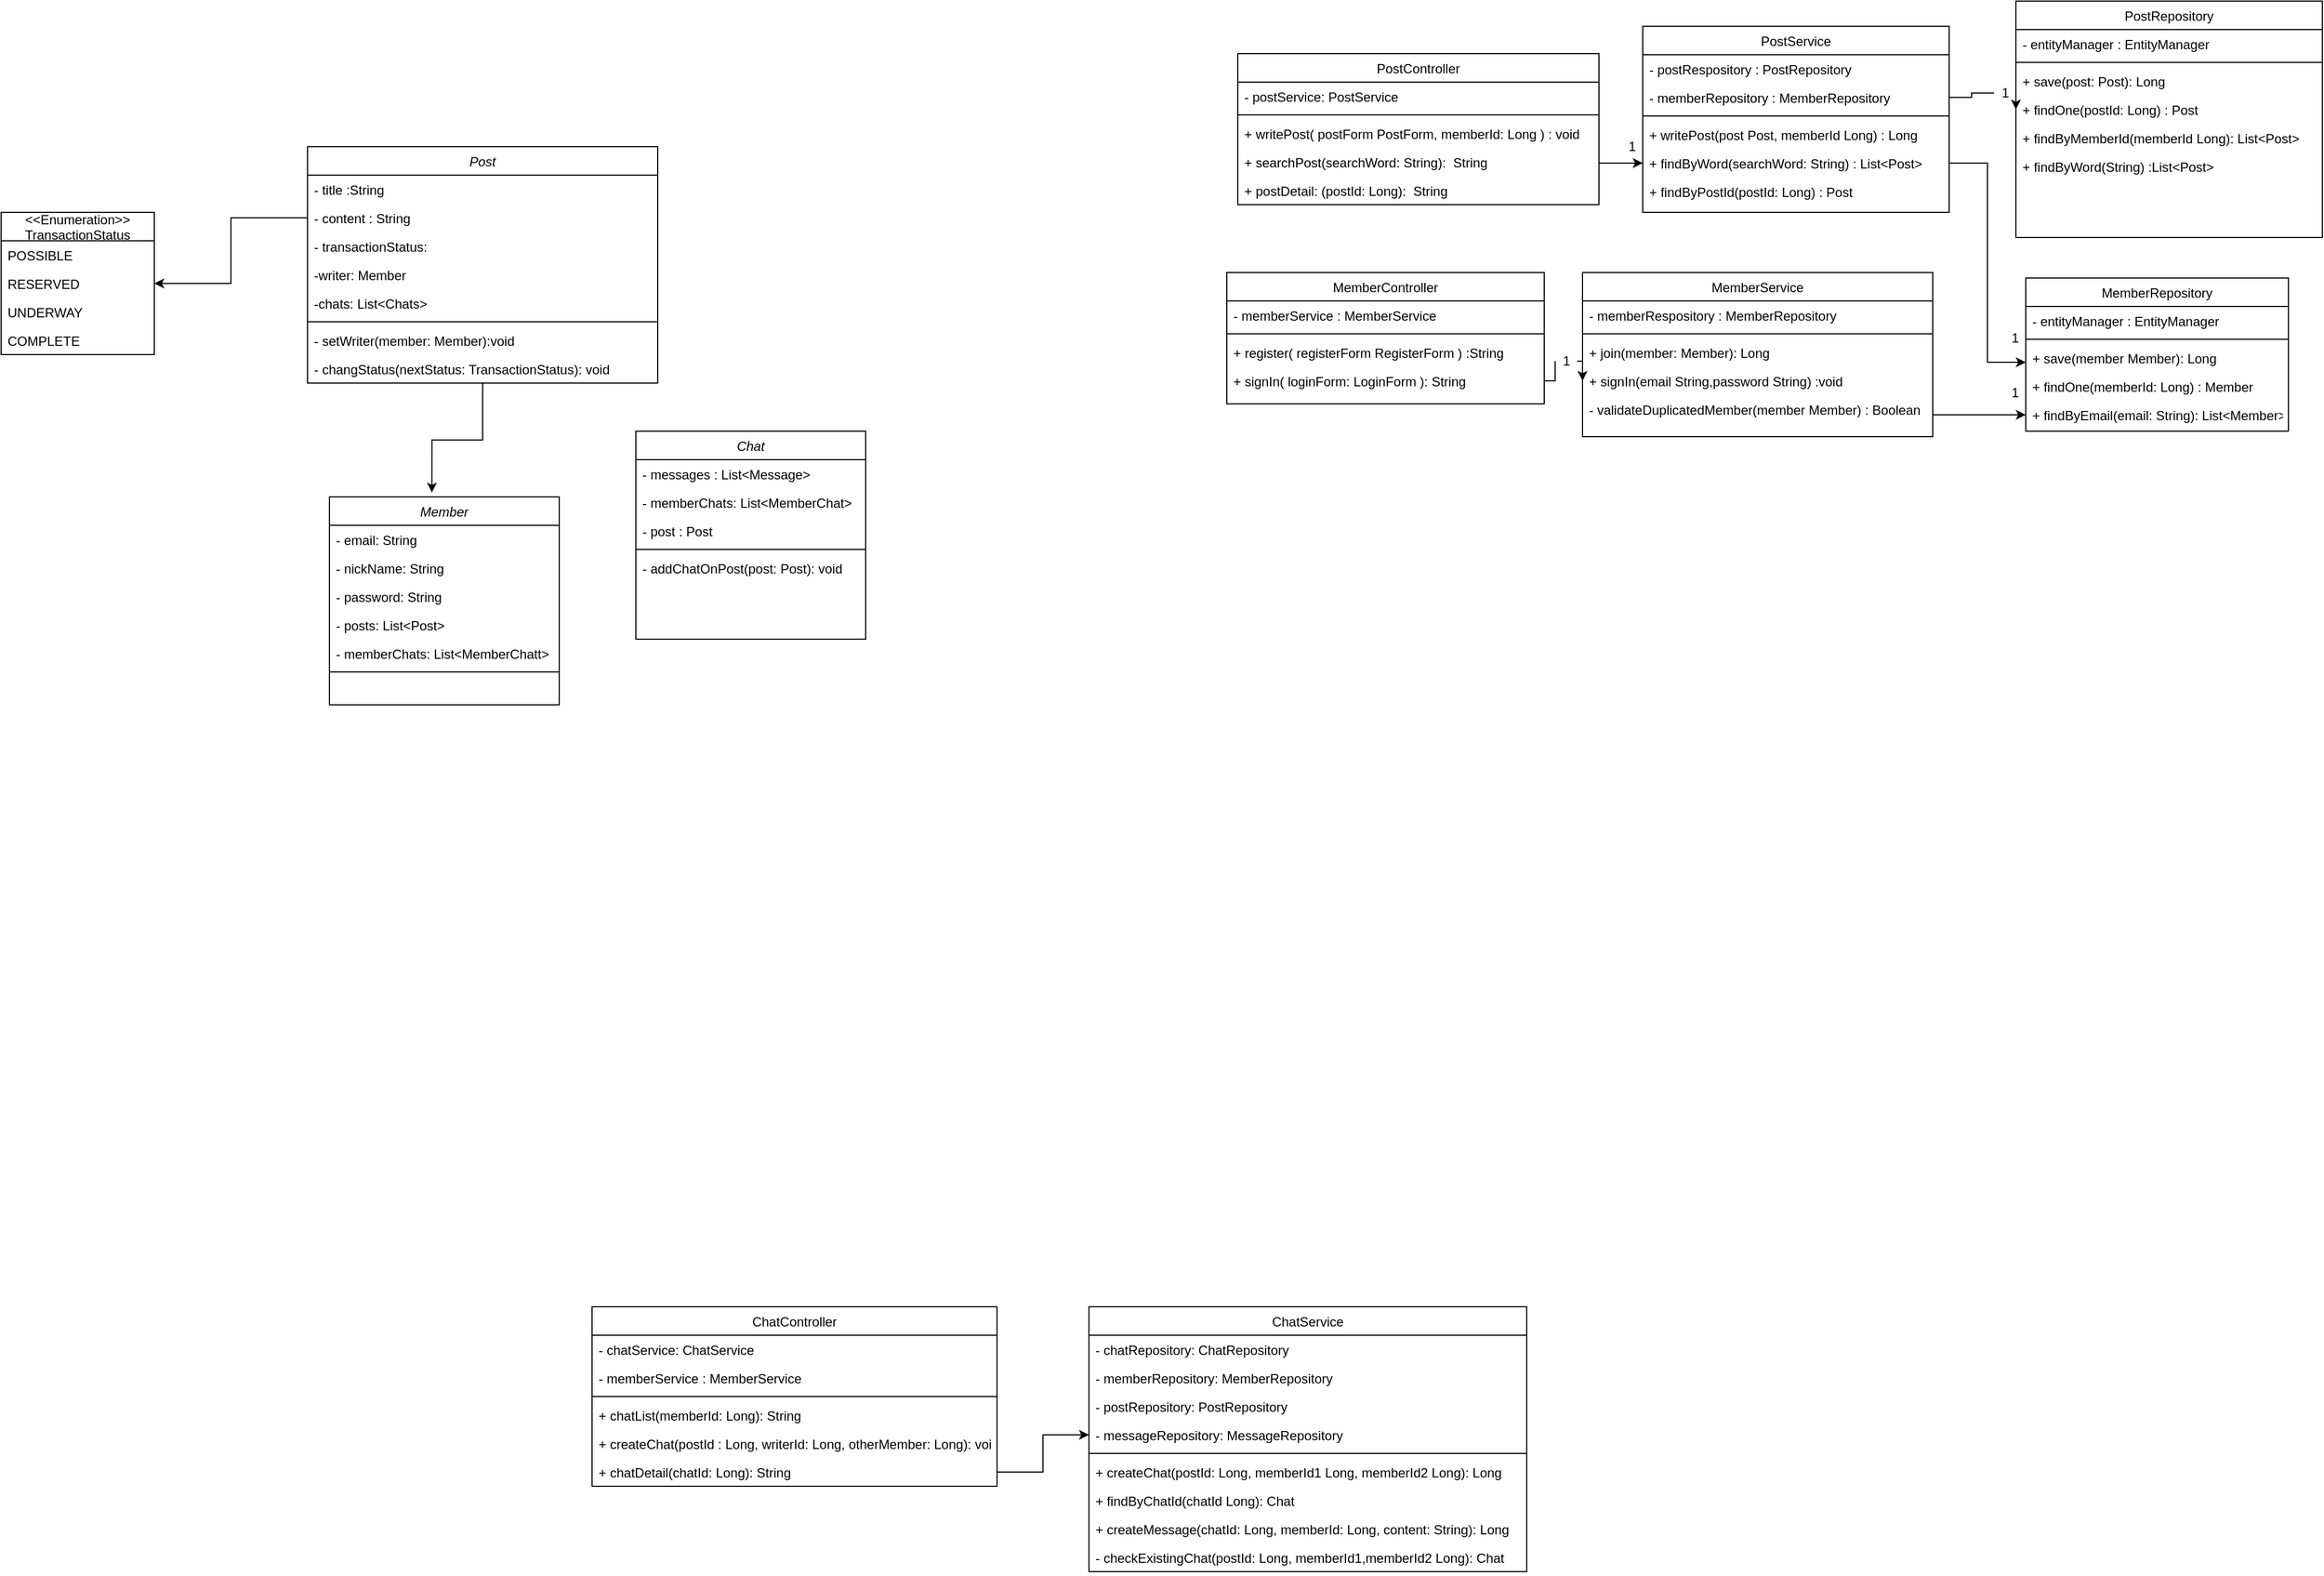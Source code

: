 <mxfile version="17.4.0" type="github">
  <diagram id="C5RBs43oDa-KdzZeNtuy" name="Page-1">
    <mxGraphModel dx="3056" dy="2258" grid="1" gridSize="10" guides="1" tooltips="1" connect="1" arrows="1" fold="1" page="1" pageScale="1" pageWidth="827" pageHeight="1169" math="0" shadow="0">
      <root>
        <mxCell id="WIyWlLk6GJQsqaUBKTNV-0" />
        <mxCell id="WIyWlLk6GJQsqaUBKTNV-1" parent="WIyWlLk6GJQsqaUBKTNV-0" />
        <mxCell id="zkfFHV4jXpPFQw0GAbJ--17" value="MemberRepository" style="swimlane;fontStyle=0;align=center;verticalAlign=top;childLayout=stackLayout;horizontal=1;startSize=26;horizontalStack=0;resizeParent=1;resizeLast=0;collapsible=1;marginBottom=0;rounded=0;shadow=0;strokeWidth=1;" parent="WIyWlLk6GJQsqaUBKTNV-1" vertex="1">
          <mxGeometry x="1110" y="-720" width="240" height="140" as="geometry">
            <mxRectangle x="550" y="140" width="160" height="26" as="alternateBounds" />
          </mxGeometry>
        </mxCell>
        <mxCell id="zkfFHV4jXpPFQw0GAbJ--19" value="- entityManager : EntityManager" style="text;align=left;verticalAlign=top;spacingLeft=4;spacingRight=4;overflow=hidden;rotatable=0;points=[[0,0.5],[1,0.5]];portConstraint=eastwest;rounded=0;shadow=0;html=0;" parent="zkfFHV4jXpPFQw0GAbJ--17" vertex="1">
          <mxGeometry y="26" width="240" height="26" as="geometry" />
        </mxCell>
        <mxCell id="zkfFHV4jXpPFQw0GAbJ--23" value="" style="line;html=1;strokeWidth=1;align=left;verticalAlign=middle;spacingTop=-1;spacingLeft=3;spacingRight=3;rotatable=0;labelPosition=right;points=[];portConstraint=eastwest;" parent="zkfFHV4jXpPFQw0GAbJ--17" vertex="1">
          <mxGeometry y="52" width="240" height="8" as="geometry" />
        </mxCell>
        <mxCell id="zkfFHV4jXpPFQw0GAbJ--24" value="+ save(member Member): Long" style="text;align=left;verticalAlign=top;spacingLeft=4;spacingRight=4;overflow=hidden;rotatable=0;points=[[0,0.5],[1,0.5]];portConstraint=eastwest;" parent="zkfFHV4jXpPFQw0GAbJ--17" vertex="1">
          <mxGeometry y="60" width="240" height="26" as="geometry" />
        </mxCell>
        <mxCell id="zkfFHV4jXpPFQw0GAbJ--25" value="+ findOne(memberId: Long) : Member" style="text;align=left;verticalAlign=top;spacingLeft=4;spacingRight=4;overflow=hidden;rotatable=0;points=[[0,0.5],[1,0.5]];portConstraint=eastwest;" parent="zkfFHV4jXpPFQw0GAbJ--17" vertex="1">
          <mxGeometry y="86" width="240" height="26" as="geometry" />
        </mxCell>
        <mxCell id="crYCE6TG-FLy9huzWlAI-34" value="+ findByEmail(email: String): List&lt;Member&gt;" style="text;align=left;verticalAlign=top;spacingLeft=4;spacingRight=4;overflow=hidden;rotatable=0;points=[[0,0.5],[1,0.5]];portConstraint=eastwest;" parent="zkfFHV4jXpPFQw0GAbJ--17" vertex="1">
          <mxGeometry y="112" width="240" height="26" as="geometry" />
        </mxCell>
        <mxCell id="8lAbWv1-3k92OL_LQkel-2" style="edgeStyle=orthogonalEdgeStyle;rounded=0;orthogonalLoop=1;jettySize=auto;html=1;exitX=1;exitY=0.5;exitDx=0;exitDy=0;entryX=0;entryY=0.5;entryDx=0;entryDy=0;startArrow=none;startFill=0;endArrow=classic;endFill=1;" edge="1" parent="WIyWlLk6GJQsqaUBKTNV-1" source="crYCE6TG-FLy9huzWlAI-0" target="crYCE6TG-FLy9huzWlAI-34">
          <mxGeometry relative="1" as="geometry">
            <Array as="points">
              <mxPoint x="1025" y="-595" />
            </Array>
          </mxGeometry>
        </mxCell>
        <mxCell id="crYCE6TG-FLy9huzWlAI-0" value="MemberService" style="swimlane;fontStyle=0;align=center;verticalAlign=top;childLayout=stackLayout;horizontal=1;startSize=26;horizontalStack=0;resizeParent=1;resizeLast=0;collapsible=1;marginBottom=0;rounded=0;shadow=0;strokeWidth=1;" parent="WIyWlLk6GJQsqaUBKTNV-1" vertex="1">
          <mxGeometry x="705" y="-725" width="320" height="150" as="geometry">
            <mxRectangle x="550" y="140" width="160" height="26" as="alternateBounds" />
          </mxGeometry>
        </mxCell>
        <mxCell id="crYCE6TG-FLy9huzWlAI-5" value="- memberRespository : MemberRepository" style="text;align=left;verticalAlign=top;spacingLeft=4;spacingRight=4;overflow=hidden;rotatable=0;points=[[0,0.5],[1,0.5]];portConstraint=eastwest;rounded=0;shadow=0;html=0;" parent="crYCE6TG-FLy9huzWlAI-0" vertex="1">
          <mxGeometry y="26" width="320" height="26" as="geometry" />
        </mxCell>
        <mxCell id="crYCE6TG-FLy9huzWlAI-6" value="" style="line;html=1;strokeWidth=1;align=left;verticalAlign=middle;spacingTop=-1;spacingLeft=3;spacingRight=3;rotatable=0;labelPosition=right;points=[];portConstraint=eastwest;" parent="crYCE6TG-FLy9huzWlAI-0" vertex="1">
          <mxGeometry y="52" width="320" height="8" as="geometry" />
        </mxCell>
        <mxCell id="crYCE6TG-FLy9huzWlAI-7" value="+ join(member: Member): Long" style="text;align=left;verticalAlign=top;spacingLeft=4;spacingRight=4;overflow=hidden;rotatable=0;points=[[0,0.5],[1,0.5]];portConstraint=eastwest;" parent="crYCE6TG-FLy9huzWlAI-0" vertex="1">
          <mxGeometry y="60" width="320" height="26" as="geometry" />
        </mxCell>
        <mxCell id="crYCE6TG-FLy9huzWlAI-8" value="+ signIn(email String,password String) :void " style="text;align=left;verticalAlign=top;spacingLeft=4;spacingRight=4;overflow=hidden;rotatable=0;points=[[0,0.5],[1,0.5]];portConstraint=eastwest;" parent="crYCE6TG-FLy9huzWlAI-0" vertex="1">
          <mxGeometry y="86" width="320" height="26" as="geometry" />
        </mxCell>
        <mxCell id="crYCE6TG-FLy9huzWlAI-40" value="- validateDuplicatedMember(member Member) : Boolean" style="text;align=left;verticalAlign=top;spacingLeft=4;spacingRight=4;overflow=hidden;rotatable=0;points=[[0,0.5],[1,0.5]];portConstraint=eastwest;" parent="crYCE6TG-FLy9huzWlAI-0" vertex="1">
          <mxGeometry y="112" width="320" height="26" as="geometry" />
        </mxCell>
        <mxCell id="crYCE6TG-FLy9huzWlAI-9" value="MemberController" style="swimlane;fontStyle=0;align=center;verticalAlign=top;childLayout=stackLayout;horizontal=1;startSize=26;horizontalStack=0;resizeParent=1;resizeLast=0;collapsible=1;marginBottom=0;rounded=0;shadow=0;strokeWidth=1;" parent="WIyWlLk6GJQsqaUBKTNV-1" vertex="1">
          <mxGeometry x="380" y="-725" width="290" height="120" as="geometry">
            <mxRectangle x="550" y="140" width="160" height="26" as="alternateBounds" />
          </mxGeometry>
        </mxCell>
        <mxCell id="crYCE6TG-FLy9huzWlAI-10" value="- memberService : MemberService " style="text;align=left;verticalAlign=top;spacingLeft=4;spacingRight=4;overflow=hidden;rotatable=0;points=[[0,0.5],[1,0.5]];portConstraint=eastwest;" parent="crYCE6TG-FLy9huzWlAI-9" vertex="1">
          <mxGeometry y="26" width="290" height="26" as="geometry" />
        </mxCell>
        <mxCell id="crYCE6TG-FLy9huzWlAI-15" value="" style="line;html=1;strokeWidth=1;align=left;verticalAlign=middle;spacingTop=-1;spacingLeft=3;spacingRight=3;rotatable=0;labelPosition=right;points=[];portConstraint=eastwest;" parent="crYCE6TG-FLy9huzWlAI-9" vertex="1">
          <mxGeometry y="52" width="290" height="8" as="geometry" />
        </mxCell>
        <mxCell id="crYCE6TG-FLy9huzWlAI-16" value="+ register( registerForm RegisterForm ) :String" style="text;align=left;verticalAlign=top;spacingLeft=4;spacingRight=4;overflow=hidden;rotatable=0;points=[[0,0.5],[1,0.5]];portConstraint=eastwest;" parent="crYCE6TG-FLy9huzWlAI-9" vertex="1">
          <mxGeometry y="60" width="290" height="26" as="geometry" />
        </mxCell>
        <mxCell id="crYCE6TG-FLy9huzWlAI-17" value="+ signIn( loginForm: LoginForm ): String" style="text;align=left;verticalAlign=top;spacingLeft=4;spacingRight=4;overflow=hidden;rotatable=0;points=[[0,0.5],[1,0.5]];portConstraint=eastwest;" parent="crYCE6TG-FLy9huzWlAI-9" vertex="1">
          <mxGeometry y="86" width="290" height="26" as="geometry" />
        </mxCell>
        <mxCell id="crYCE6TG-FLy9huzWlAI-18" value="Member" style="swimlane;fontStyle=2;align=center;verticalAlign=top;childLayout=stackLayout;horizontal=1;startSize=26;horizontalStack=0;resizeParent=1;resizeLast=0;collapsible=1;marginBottom=0;rounded=0;shadow=0;strokeWidth=1;" parent="WIyWlLk6GJQsqaUBKTNV-1" vertex="1">
          <mxGeometry x="-440" y="-520" width="210" height="190" as="geometry">
            <mxRectangle x="230" y="140" width="160" height="26" as="alternateBounds" />
          </mxGeometry>
        </mxCell>
        <mxCell id="crYCE6TG-FLy9huzWlAI-19" value="- email: String" style="text;align=left;verticalAlign=top;spacingLeft=4;spacingRight=4;overflow=hidden;rotatable=0;points=[[0,0.5],[1,0.5]];portConstraint=eastwest;" parent="crYCE6TG-FLy9huzWlAI-18" vertex="1">
          <mxGeometry y="26" width="210" height="26" as="geometry" />
        </mxCell>
        <mxCell id="crYCE6TG-FLy9huzWlAI-20" value="- nickName: String" style="text;align=left;verticalAlign=top;spacingLeft=4;spacingRight=4;overflow=hidden;rotatable=0;points=[[0,0.5],[1,0.5]];portConstraint=eastwest;rounded=0;shadow=0;html=0;" parent="crYCE6TG-FLy9huzWlAI-18" vertex="1">
          <mxGeometry y="52" width="210" height="26" as="geometry" />
        </mxCell>
        <mxCell id="crYCE6TG-FLy9huzWlAI-21" value="- password: String" style="text;align=left;verticalAlign=top;spacingLeft=4;spacingRight=4;overflow=hidden;rotatable=0;points=[[0,0.5],[1,0.5]];portConstraint=eastwest;rounded=0;shadow=0;html=0;" parent="crYCE6TG-FLy9huzWlAI-18" vertex="1">
          <mxGeometry y="78" width="210" height="26" as="geometry" />
        </mxCell>
        <mxCell id="crYCE6TG-FLy9huzWlAI-79" value="- posts: List&lt;Post&gt;" style="text;align=left;verticalAlign=top;spacingLeft=4;spacingRight=4;overflow=hidden;rotatable=0;points=[[0,0.5],[1,0.5]];portConstraint=eastwest;rounded=0;shadow=0;html=0;" parent="crYCE6TG-FLy9huzWlAI-18" vertex="1">
          <mxGeometry y="104" width="210" height="26" as="geometry" />
        </mxCell>
        <mxCell id="crYCE6TG-FLy9huzWlAI-81" value="- memberChats: List&lt;MemberChatt&gt;" style="text;align=left;verticalAlign=top;spacingLeft=4;spacingRight=4;overflow=hidden;rotatable=0;points=[[0,0.5],[1,0.5]];portConstraint=eastwest;rounded=0;shadow=0;html=0;" parent="crYCE6TG-FLy9huzWlAI-18" vertex="1">
          <mxGeometry y="130" width="210" height="26" as="geometry" />
        </mxCell>
        <mxCell id="crYCE6TG-FLy9huzWlAI-22" value="" style="line;html=1;strokeWidth=1;align=left;verticalAlign=middle;spacingTop=-1;spacingLeft=3;spacingRight=3;rotatable=0;labelPosition=right;points=[];portConstraint=eastwest;" parent="crYCE6TG-FLy9huzWlAI-18" vertex="1">
          <mxGeometry y="156" width="210" height="8" as="geometry" />
        </mxCell>
        <mxCell id="crYCE6TG-FLy9huzWlAI-28" style="edgeStyle=orthogonalEdgeStyle;rounded=0;orthogonalLoop=1;jettySize=auto;html=1;exitX=1;exitY=0.5;exitDx=0;exitDy=0;entryX=0;entryY=0.5;entryDx=0;entryDy=0;startArrow=none;" parent="WIyWlLk6GJQsqaUBKTNV-1" source="8lAbWv1-3k92OL_LQkel-5" target="crYCE6TG-FLy9huzWlAI-8" edge="1">
          <mxGeometry relative="1" as="geometry" />
        </mxCell>
        <mxCell id="crYCE6TG-FLy9huzWlAI-44" value="PostRepository" style="swimlane;fontStyle=0;align=center;verticalAlign=top;childLayout=stackLayout;horizontal=1;startSize=26;horizontalStack=0;resizeParent=1;resizeLast=0;collapsible=1;marginBottom=0;rounded=0;shadow=0;strokeWidth=1;" parent="WIyWlLk6GJQsqaUBKTNV-1" vertex="1">
          <mxGeometry x="1101" y="-973" width="280" height="216" as="geometry">
            <mxRectangle x="550" y="140" width="160" height="26" as="alternateBounds" />
          </mxGeometry>
        </mxCell>
        <mxCell id="crYCE6TG-FLy9huzWlAI-45" value="- entityManager : EntityManager" style="text;align=left;verticalAlign=top;spacingLeft=4;spacingRight=4;overflow=hidden;rotatable=0;points=[[0,0.5],[1,0.5]];portConstraint=eastwest;rounded=0;shadow=0;html=0;" parent="crYCE6TG-FLy9huzWlAI-44" vertex="1">
          <mxGeometry y="26" width="280" height="26" as="geometry" />
        </mxCell>
        <mxCell id="crYCE6TG-FLy9huzWlAI-46" value="" style="line;html=1;strokeWidth=1;align=left;verticalAlign=middle;spacingTop=-1;spacingLeft=3;spacingRight=3;rotatable=0;labelPosition=right;points=[];portConstraint=eastwest;" parent="crYCE6TG-FLy9huzWlAI-44" vertex="1">
          <mxGeometry y="52" width="280" height="8" as="geometry" />
        </mxCell>
        <mxCell id="crYCE6TG-FLy9huzWlAI-47" value="+ save(post: Post): Long" style="text;align=left;verticalAlign=top;spacingLeft=4;spacingRight=4;overflow=hidden;rotatable=0;points=[[0,0.5],[1,0.5]];portConstraint=eastwest;" parent="crYCE6TG-FLy9huzWlAI-44" vertex="1">
          <mxGeometry y="60" width="280" height="26" as="geometry" />
        </mxCell>
        <mxCell id="crYCE6TG-FLy9huzWlAI-48" value="+ findOne(postId: Long) : Post" style="text;align=left;verticalAlign=top;spacingLeft=4;spacingRight=4;overflow=hidden;rotatable=0;points=[[0,0.5],[1,0.5]];portConstraint=eastwest;" parent="crYCE6TG-FLy9huzWlAI-44" vertex="1">
          <mxGeometry y="86" width="280" height="26" as="geometry" />
        </mxCell>
        <mxCell id="crYCE6TG-FLy9huzWlAI-50" value="+ findByMemberId(memberId Long): List&lt;Post&gt;" style="text;align=left;verticalAlign=top;spacingLeft=4;spacingRight=4;overflow=hidden;rotatable=0;points=[[0,0.5],[1,0.5]];portConstraint=eastwest;" parent="crYCE6TG-FLy9huzWlAI-44" vertex="1">
          <mxGeometry y="112" width="280" height="26" as="geometry" />
        </mxCell>
        <mxCell id="crYCE6TG-FLy9huzWlAI-99" value="+ findByWord(String) :List&lt;Post&gt;" style="text;align=left;verticalAlign=top;spacingLeft=4;spacingRight=4;overflow=hidden;rotatable=0;points=[[0,0.5],[1,0.5]];portConstraint=eastwest;" parent="crYCE6TG-FLy9huzWlAI-44" vertex="1">
          <mxGeometry y="138" width="280" height="26" as="geometry" />
        </mxCell>
        <mxCell id="crYCE6TG-FLy9huzWlAI-78" style="edgeStyle=orthogonalEdgeStyle;rounded=0;orthogonalLoop=1;jettySize=auto;html=1;exitX=1;exitY=0.5;exitDx=0;exitDy=0;entryX=0;entryY=-0.346;entryDx=0;entryDy=0;entryPerimeter=0;" parent="WIyWlLk6GJQsqaUBKTNV-1" source="crYCE6TG-FLy9huzWlAI-56" target="zkfFHV4jXpPFQw0GAbJ--25" edge="1">
          <mxGeometry relative="1" as="geometry" />
        </mxCell>
        <mxCell id="crYCE6TG-FLy9huzWlAI-52" value="PostService" style="swimlane;fontStyle=0;align=center;verticalAlign=top;childLayout=stackLayout;horizontal=1;startSize=26;horizontalStack=0;resizeParent=1;resizeLast=0;collapsible=1;marginBottom=0;rounded=0;shadow=0;strokeWidth=1;" parent="WIyWlLk6GJQsqaUBKTNV-1" vertex="1">
          <mxGeometry x="760" y="-950" width="280" height="170" as="geometry">
            <mxRectangle x="550" y="140" width="160" height="26" as="alternateBounds" />
          </mxGeometry>
        </mxCell>
        <mxCell id="crYCE6TG-FLy9huzWlAI-53" value="- postRespository : PostRepository" style="text;align=left;verticalAlign=top;spacingLeft=4;spacingRight=4;overflow=hidden;rotatable=0;points=[[0,0.5],[1,0.5]];portConstraint=eastwest;rounded=0;shadow=0;html=0;" parent="crYCE6TG-FLy9huzWlAI-52" vertex="1">
          <mxGeometry y="26" width="280" height="26" as="geometry" />
        </mxCell>
        <mxCell id="crYCE6TG-FLy9huzWlAI-76" value="- memberRepository : MemberRepository" style="text;align=left;verticalAlign=top;spacingLeft=4;spacingRight=4;overflow=hidden;rotatable=0;points=[[0,0.5],[1,0.5]];portConstraint=eastwest;rounded=0;shadow=0;html=0;" parent="crYCE6TG-FLy9huzWlAI-52" vertex="1">
          <mxGeometry y="52" width="280" height="26" as="geometry" />
        </mxCell>
        <mxCell id="crYCE6TG-FLy9huzWlAI-54" value="" style="line;html=1;strokeWidth=1;align=left;verticalAlign=middle;spacingTop=-1;spacingLeft=3;spacingRight=3;rotatable=0;labelPosition=right;points=[];portConstraint=eastwest;" parent="crYCE6TG-FLy9huzWlAI-52" vertex="1">
          <mxGeometry y="78" width="280" height="8" as="geometry" />
        </mxCell>
        <mxCell id="crYCE6TG-FLy9huzWlAI-55" value="+ writePost(post Post, memberId Long) : Long" style="text;align=left;verticalAlign=top;spacingLeft=4;spacingRight=4;overflow=hidden;rotatable=0;points=[[0,0.5],[1,0.5]];portConstraint=eastwest;" parent="crYCE6TG-FLy9huzWlAI-52" vertex="1">
          <mxGeometry y="86" width="280" height="26" as="geometry" />
        </mxCell>
        <mxCell id="crYCE6TG-FLy9huzWlAI-56" value="+ findByWord(searchWord: String) : List&lt;Post&gt;" style="text;align=left;verticalAlign=top;spacingLeft=4;spacingRight=4;overflow=hidden;rotatable=0;points=[[0,0.5],[1,0.5]];portConstraint=eastwest;" parent="crYCE6TG-FLy9huzWlAI-52" vertex="1">
          <mxGeometry y="112" width="280" height="26" as="geometry" />
        </mxCell>
        <mxCell id="crYCE6TG-FLy9huzWlAI-57" value="+ findByPostId(postId: Long) : Post" style="text;align=left;verticalAlign=top;spacingLeft=4;spacingRight=4;overflow=hidden;rotatable=0;points=[[0,0.5],[1,0.5]];portConstraint=eastwest;" parent="crYCE6TG-FLy9huzWlAI-52" vertex="1">
          <mxGeometry y="138" width="280" height="26" as="geometry" />
        </mxCell>
        <mxCell id="crYCE6TG-FLy9huzWlAI-59" value="PostController" style="swimlane;fontStyle=0;align=center;verticalAlign=top;childLayout=stackLayout;horizontal=1;startSize=26;horizontalStack=0;resizeParent=1;resizeLast=0;collapsible=1;marginBottom=0;rounded=0;shadow=0;strokeWidth=1;" parent="WIyWlLk6GJQsqaUBKTNV-1" vertex="1">
          <mxGeometry x="390" y="-925" width="330" height="138" as="geometry">
            <mxRectangle x="550" y="140" width="160" height="26" as="alternateBounds" />
          </mxGeometry>
        </mxCell>
        <mxCell id="crYCE6TG-FLy9huzWlAI-60" value="- postService: PostService" style="text;align=left;verticalAlign=top;spacingLeft=4;spacingRight=4;overflow=hidden;rotatable=0;points=[[0,0.5],[1,0.5]];portConstraint=eastwest;" parent="crYCE6TG-FLy9huzWlAI-59" vertex="1">
          <mxGeometry y="26" width="330" height="26" as="geometry" />
        </mxCell>
        <mxCell id="crYCE6TG-FLy9huzWlAI-61" value="" style="line;html=1;strokeWidth=1;align=left;verticalAlign=middle;spacingTop=-1;spacingLeft=3;spacingRight=3;rotatable=0;labelPosition=right;points=[];portConstraint=eastwest;" parent="crYCE6TG-FLy9huzWlAI-59" vertex="1">
          <mxGeometry y="52" width="330" height="8" as="geometry" />
        </mxCell>
        <mxCell id="crYCE6TG-FLy9huzWlAI-62" value="+ writePost( postForm PostForm, memberId: Long ) : void" style="text;align=left;verticalAlign=top;spacingLeft=4;spacingRight=4;overflow=hidden;rotatable=0;points=[[0,0.5],[1,0.5]];portConstraint=eastwest;" parent="crYCE6TG-FLy9huzWlAI-59" vertex="1">
          <mxGeometry y="60" width="330" height="26" as="geometry" />
        </mxCell>
        <mxCell id="8lAbWv1-3k92OL_LQkel-3" value="+ searchPost(searchWord: String):  String" style="text;align=left;verticalAlign=top;spacingLeft=4;spacingRight=4;overflow=hidden;rotatable=0;points=[[0,0.5],[1,0.5]];portConstraint=eastwest;" vertex="1" parent="crYCE6TG-FLy9huzWlAI-59">
          <mxGeometry y="86" width="330" height="26" as="geometry" />
        </mxCell>
        <mxCell id="crYCE6TG-FLy9huzWlAI-63" value="+ postDetail: (postId: Long):  String" style="text;align=left;verticalAlign=top;spacingLeft=4;spacingRight=4;overflow=hidden;rotatable=0;points=[[0,0.5],[1,0.5]];portConstraint=eastwest;" parent="crYCE6TG-FLy9huzWlAI-59" vertex="1">
          <mxGeometry y="112" width="330" height="26" as="geometry" />
        </mxCell>
        <mxCell id="crYCE6TG-FLy9huzWlAI-94" style="edgeStyle=orthogonalEdgeStyle;rounded=0;orthogonalLoop=1;jettySize=auto;html=1;exitX=0.5;exitY=1;exitDx=0;exitDy=0;entryX=0.446;entryY=-0.021;entryDx=0;entryDy=0;entryPerimeter=0;" parent="WIyWlLk6GJQsqaUBKTNV-1" source="crYCE6TG-FLy9huzWlAI-64" target="crYCE6TG-FLy9huzWlAI-18" edge="1">
          <mxGeometry relative="1" as="geometry" />
        </mxCell>
        <mxCell id="crYCE6TG-FLy9huzWlAI-64" value="Post" style="swimlane;fontStyle=2;align=center;verticalAlign=top;childLayout=stackLayout;horizontal=1;startSize=26;horizontalStack=0;resizeParent=1;resizeLast=0;collapsible=1;marginBottom=0;rounded=0;shadow=0;strokeWidth=1;" parent="WIyWlLk6GJQsqaUBKTNV-1" vertex="1">
          <mxGeometry x="-460" y="-840" width="320" height="216" as="geometry">
            <mxRectangle x="230" y="140" width="160" height="26" as="alternateBounds" />
          </mxGeometry>
        </mxCell>
        <mxCell id="crYCE6TG-FLy9huzWlAI-65" value="- title :String" style="text;align=left;verticalAlign=top;spacingLeft=4;spacingRight=4;overflow=hidden;rotatable=0;points=[[0,0.5],[1,0.5]];portConstraint=eastwest;" parent="crYCE6TG-FLy9huzWlAI-64" vertex="1">
          <mxGeometry y="26" width="320" height="26" as="geometry" />
        </mxCell>
        <mxCell id="crYCE6TG-FLy9huzWlAI-66" value="- content : String" style="text;align=left;verticalAlign=top;spacingLeft=4;spacingRight=4;overflow=hidden;rotatable=0;points=[[0,0.5],[1,0.5]];portConstraint=eastwest;rounded=0;shadow=0;html=0;" parent="crYCE6TG-FLy9huzWlAI-64" vertex="1">
          <mxGeometry y="52" width="320" height="26" as="geometry" />
        </mxCell>
        <mxCell id="crYCE6TG-FLy9huzWlAI-67" value="- transactionStatus: " style="text;align=left;verticalAlign=top;spacingLeft=4;spacingRight=4;overflow=hidden;rotatable=0;points=[[0,0.5],[1,0.5]];portConstraint=eastwest;rounded=0;shadow=0;html=0;" parent="crYCE6TG-FLy9huzWlAI-64" vertex="1">
          <mxGeometry y="78" width="320" height="26" as="geometry" />
        </mxCell>
        <mxCell id="crYCE6TG-FLy9huzWlAI-90" value="-writer: Member" style="text;align=left;verticalAlign=top;spacingLeft=4;spacingRight=4;overflow=hidden;rotatable=0;points=[[0,0.5],[1,0.5]];portConstraint=eastwest;rounded=0;shadow=0;html=0;" parent="crYCE6TG-FLy9huzWlAI-64" vertex="1">
          <mxGeometry y="104" width="320" height="26" as="geometry" />
        </mxCell>
        <mxCell id="crYCE6TG-FLy9huzWlAI-92" value="-chats: List&lt;Chats&gt;" style="text;align=left;verticalAlign=top;spacingLeft=4;spacingRight=4;overflow=hidden;rotatable=0;points=[[0,0.5],[1,0.5]];portConstraint=eastwest;rounded=0;shadow=0;html=0;" parent="crYCE6TG-FLy9huzWlAI-64" vertex="1">
          <mxGeometry y="130" width="320" height="26" as="geometry" />
        </mxCell>
        <mxCell id="crYCE6TG-FLy9huzWlAI-68" value="" style="line;html=1;strokeWidth=1;align=left;verticalAlign=middle;spacingTop=-1;spacingLeft=3;spacingRight=3;rotatable=0;labelPosition=right;points=[];portConstraint=eastwest;" parent="crYCE6TG-FLy9huzWlAI-64" vertex="1">
          <mxGeometry y="156" width="320" height="8" as="geometry" />
        </mxCell>
        <mxCell id="crYCE6TG-FLy9huzWlAI-95" value="- setWriter(member: Member):void" style="text;align=left;verticalAlign=top;spacingLeft=4;spacingRight=4;overflow=hidden;rotatable=0;points=[[0,0.5],[1,0.5]];portConstraint=eastwest;" parent="crYCE6TG-FLy9huzWlAI-64" vertex="1">
          <mxGeometry y="164" width="320" height="26" as="geometry" />
        </mxCell>
        <mxCell id="crYCE6TG-FLy9huzWlAI-69" value="- changStatus(nextStatus: TransactionStatus): void" style="text;align=left;verticalAlign=top;spacingLeft=4;spacingRight=4;overflow=hidden;rotatable=0;points=[[0,0.5],[1,0.5]];portConstraint=eastwest;" parent="crYCE6TG-FLy9huzWlAI-64" vertex="1">
          <mxGeometry y="190" width="320" height="26" as="geometry" />
        </mxCell>
        <mxCell id="crYCE6TG-FLy9huzWlAI-70" style="edgeStyle=orthogonalEdgeStyle;rounded=0;orthogonalLoop=1;jettySize=auto;html=1;exitX=1;exitY=0.5;exitDx=0;exitDy=0;entryX=0;entryY=0.5;entryDx=0;entryDy=0;" parent="WIyWlLk6GJQsqaUBKTNV-1" source="crYCE6TG-FLy9huzWlAI-63" target="crYCE6TG-FLy9huzWlAI-56" edge="1">
          <mxGeometry relative="1" as="geometry">
            <Array as="points">
              <mxPoint x="720" y="-825" />
            </Array>
          </mxGeometry>
        </mxCell>
        <mxCell id="crYCE6TG-FLy9huzWlAI-83" value="&lt;&lt;Enumeration&gt;&gt;&#xa;TransactionStatus" style="swimlane;fontStyle=0;childLayout=stackLayout;horizontal=1;startSize=26;fillColor=none;horizontalStack=0;resizeParent=1;resizeParentMax=0;resizeLast=0;collapsible=1;marginBottom=0;" parent="WIyWlLk6GJQsqaUBKTNV-1" vertex="1">
          <mxGeometry x="-740" y="-780" width="140" height="130" as="geometry" />
        </mxCell>
        <mxCell id="crYCE6TG-FLy9huzWlAI-84" value="POSSIBLE" style="text;strokeColor=none;fillColor=none;align=left;verticalAlign=top;spacingLeft=4;spacingRight=4;overflow=hidden;rotatable=0;points=[[0,0.5],[1,0.5]];portConstraint=eastwest;" parent="crYCE6TG-FLy9huzWlAI-83" vertex="1">
          <mxGeometry y="26" width="140" height="26" as="geometry" />
        </mxCell>
        <mxCell id="crYCE6TG-FLy9huzWlAI-85" value="RESERVED" style="text;strokeColor=none;fillColor=none;align=left;verticalAlign=top;spacingLeft=4;spacingRight=4;overflow=hidden;rotatable=0;points=[[0,0.5],[1,0.5]];portConstraint=eastwest;" parent="crYCE6TG-FLy9huzWlAI-83" vertex="1">
          <mxGeometry y="52" width="140" height="26" as="geometry" />
        </mxCell>
        <mxCell id="crYCE6TG-FLy9huzWlAI-86" value="UNDERWAY" style="text;strokeColor=none;fillColor=none;align=left;verticalAlign=top;spacingLeft=4;spacingRight=4;overflow=hidden;rotatable=0;points=[[0,0.5],[1,0.5]];portConstraint=eastwest;" parent="crYCE6TG-FLy9huzWlAI-83" vertex="1">
          <mxGeometry y="78" width="140" height="26" as="geometry" />
        </mxCell>
        <mxCell id="crYCE6TG-FLy9huzWlAI-87" value="COMPLETE" style="text;strokeColor=none;fillColor=none;align=left;verticalAlign=top;spacingLeft=4;spacingRight=4;overflow=hidden;rotatable=0;points=[[0,0.5],[1,0.5]];portConstraint=eastwest;" parent="crYCE6TG-FLy9huzWlAI-83" vertex="1">
          <mxGeometry y="104" width="140" height="26" as="geometry" />
        </mxCell>
        <mxCell id="crYCE6TG-FLy9huzWlAI-89" style="edgeStyle=orthogonalEdgeStyle;rounded=0;orthogonalLoop=1;jettySize=auto;html=1;exitX=0;exitY=0.5;exitDx=0;exitDy=0;entryX=1;entryY=0.5;entryDx=0;entryDy=0;" parent="WIyWlLk6GJQsqaUBKTNV-1" source="crYCE6TG-FLy9huzWlAI-66" target="crYCE6TG-FLy9huzWlAI-83" edge="1">
          <mxGeometry relative="1" as="geometry" />
        </mxCell>
        <mxCell id="crYCE6TG-FLy9huzWlAI-101" value="Chat" style="swimlane;fontStyle=2;align=center;verticalAlign=top;childLayout=stackLayout;horizontal=1;startSize=26;horizontalStack=0;resizeParent=1;resizeLast=0;collapsible=1;marginBottom=0;rounded=0;shadow=0;strokeWidth=1;" parent="WIyWlLk6GJQsqaUBKTNV-1" vertex="1">
          <mxGeometry x="-160" y="-580" width="210" height="190" as="geometry">
            <mxRectangle x="230" y="140" width="160" height="26" as="alternateBounds" />
          </mxGeometry>
        </mxCell>
        <mxCell id="crYCE6TG-FLy9huzWlAI-102" value="- messages : List&lt;Message&gt;" style="text;align=left;verticalAlign=top;spacingLeft=4;spacingRight=4;overflow=hidden;rotatable=0;points=[[0,0.5],[1,0.5]];portConstraint=eastwest;" parent="crYCE6TG-FLy9huzWlAI-101" vertex="1">
          <mxGeometry y="26" width="210" height="26" as="geometry" />
        </mxCell>
        <mxCell id="crYCE6TG-FLy9huzWlAI-103" value="- memberChats: List&lt;MemberChat&gt; " style="text;align=left;verticalAlign=top;spacingLeft=4;spacingRight=4;overflow=hidden;rotatable=0;points=[[0,0.5],[1,0.5]];portConstraint=eastwest;rounded=0;shadow=0;html=0;" parent="crYCE6TG-FLy9huzWlAI-101" vertex="1">
          <mxGeometry y="52" width="210" height="26" as="geometry" />
        </mxCell>
        <mxCell id="crYCE6TG-FLy9huzWlAI-104" value="- post : Post" style="text;align=left;verticalAlign=top;spacingLeft=4;spacingRight=4;overflow=hidden;rotatable=0;points=[[0,0.5],[1,0.5]];portConstraint=eastwest;rounded=0;shadow=0;html=0;" parent="crYCE6TG-FLy9huzWlAI-101" vertex="1">
          <mxGeometry y="78" width="210" height="26" as="geometry" />
        </mxCell>
        <mxCell id="crYCE6TG-FLy9huzWlAI-107" value="" style="line;html=1;strokeWidth=1;align=left;verticalAlign=middle;spacingTop=-1;spacingLeft=3;spacingRight=3;rotatable=0;labelPosition=right;points=[];portConstraint=eastwest;" parent="crYCE6TG-FLy9huzWlAI-101" vertex="1">
          <mxGeometry y="104" width="210" height="8" as="geometry" />
        </mxCell>
        <mxCell id="crYCE6TG-FLy9huzWlAI-108" value="- addChatOnPost(post: Post): void" style="text;align=left;verticalAlign=top;spacingLeft=4;spacingRight=4;overflow=hidden;rotatable=0;points=[[0,0.5],[1,0.5]];portConstraint=eastwest;rounded=0;shadow=0;html=0;" parent="crYCE6TG-FLy9huzWlAI-101" vertex="1">
          <mxGeometry y="112" width="210" height="26" as="geometry" />
        </mxCell>
        <mxCell id="crYCE6TG-FLy9huzWlAI-109" value="ChatService" style="swimlane;fontStyle=0;align=center;verticalAlign=top;childLayout=stackLayout;horizontal=1;startSize=26;horizontalStack=0;resizeParent=1;resizeLast=0;collapsible=1;marginBottom=0;rounded=0;shadow=0;strokeWidth=1;" parent="WIyWlLk6GJQsqaUBKTNV-1" vertex="1">
          <mxGeometry x="254" y="220" width="400" height="242" as="geometry">
            <mxRectangle x="550" y="140" width="160" height="26" as="alternateBounds" />
          </mxGeometry>
        </mxCell>
        <mxCell id="crYCE6TG-FLy9huzWlAI-110" value="- chatRepository: ChatRepository" style="text;align=left;verticalAlign=top;spacingLeft=4;spacingRight=4;overflow=hidden;rotatable=0;points=[[0,0.5],[1,0.5]];portConstraint=eastwest;rounded=0;shadow=0;html=0;" parent="crYCE6TG-FLy9huzWlAI-109" vertex="1">
          <mxGeometry y="26" width="400" height="26" as="geometry" />
        </mxCell>
        <mxCell id="crYCE6TG-FLy9huzWlAI-124" value="- memberRepository: MemberRepository" style="text;align=left;verticalAlign=top;spacingLeft=4;spacingRight=4;overflow=hidden;rotatable=0;points=[[0,0.5],[1,0.5]];portConstraint=eastwest;rounded=0;shadow=0;html=0;" parent="crYCE6TG-FLy9huzWlAI-109" vertex="1">
          <mxGeometry y="52" width="400" height="26" as="geometry" />
        </mxCell>
        <mxCell id="crYCE6TG-FLy9huzWlAI-125" value="- postRepository: PostRepository" style="text;align=left;verticalAlign=top;spacingLeft=4;spacingRight=4;overflow=hidden;rotatable=0;points=[[0,0.5],[1,0.5]];portConstraint=eastwest;rounded=0;shadow=0;html=0;" parent="crYCE6TG-FLy9huzWlAI-109" vertex="1">
          <mxGeometry y="78" width="400" height="26" as="geometry" />
        </mxCell>
        <mxCell id="crYCE6TG-FLy9huzWlAI-126" value="- messageRepository: MessageRepository" style="text;align=left;verticalAlign=top;spacingLeft=4;spacingRight=4;overflow=hidden;rotatable=0;points=[[0,0.5],[1,0.5]];portConstraint=eastwest;rounded=0;shadow=0;html=0;" parent="crYCE6TG-FLy9huzWlAI-109" vertex="1">
          <mxGeometry y="104" width="400" height="26" as="geometry" />
        </mxCell>
        <mxCell id="crYCE6TG-FLy9huzWlAI-111" value="" style="line;html=1;strokeWidth=1;align=left;verticalAlign=middle;spacingTop=-1;spacingLeft=3;spacingRight=3;rotatable=0;labelPosition=right;points=[];portConstraint=eastwest;" parent="crYCE6TG-FLy9huzWlAI-109" vertex="1">
          <mxGeometry y="130" width="400" height="8" as="geometry" />
        </mxCell>
        <mxCell id="crYCE6TG-FLy9huzWlAI-112" value="+ createChat(postId: Long, memberId1 Long, memberId2 Long): Long" style="text;align=left;verticalAlign=top;spacingLeft=4;spacingRight=4;overflow=hidden;rotatable=0;points=[[0,0.5],[1,0.5]];portConstraint=eastwest;" parent="crYCE6TG-FLy9huzWlAI-109" vertex="1">
          <mxGeometry y="138" width="400" height="26" as="geometry" />
        </mxCell>
        <mxCell id="crYCE6TG-FLy9huzWlAI-114" value="+ findByChatId(chatId Long): Chat" style="text;align=left;verticalAlign=top;spacingLeft=4;spacingRight=4;overflow=hidden;rotatable=0;points=[[0,0.5],[1,0.5]];portConstraint=eastwest;" parent="crYCE6TG-FLy9huzWlAI-109" vertex="1">
          <mxGeometry y="164" width="400" height="26" as="geometry" />
        </mxCell>
        <mxCell id="crYCE6TG-FLy9huzWlAI-127" value="+ createMessage(chatId: Long, memberId: Long, content: String): Long" style="text;align=left;verticalAlign=top;spacingLeft=4;spacingRight=4;overflow=hidden;rotatable=0;points=[[0,0.5],[1,0.5]];portConstraint=eastwest;" parent="crYCE6TG-FLy9huzWlAI-109" vertex="1">
          <mxGeometry y="190" width="400" height="26" as="geometry" />
        </mxCell>
        <mxCell id="crYCE6TG-FLy9huzWlAI-113" value="- checkExistingChat(postId: Long, memberId1,memberId2 Long): Chat" style="text;align=left;verticalAlign=top;spacingLeft=4;spacingRight=4;overflow=hidden;rotatable=0;points=[[0,0.5],[1,0.5]];portConstraint=eastwest;" parent="crYCE6TG-FLy9huzWlAI-109" vertex="1">
          <mxGeometry y="216" width="400" height="26" as="geometry" />
        </mxCell>
        <mxCell id="crYCE6TG-FLy9huzWlAI-115" value="ChatController" style="swimlane;fontStyle=0;align=center;verticalAlign=top;childLayout=stackLayout;horizontal=1;startSize=26;horizontalStack=0;resizeParent=1;resizeLast=0;collapsible=1;marginBottom=0;rounded=0;shadow=0;strokeWidth=1;" parent="WIyWlLk6GJQsqaUBKTNV-1" vertex="1">
          <mxGeometry x="-200" y="220" width="370" height="164" as="geometry">
            <mxRectangle x="550" y="140" width="160" height="26" as="alternateBounds" />
          </mxGeometry>
        </mxCell>
        <mxCell id="crYCE6TG-FLy9huzWlAI-121" value="- chatService: ChatService" style="text;align=left;verticalAlign=top;spacingLeft=4;spacingRight=4;overflow=hidden;rotatable=0;points=[[0,0.5],[1,0.5]];portConstraint=eastwest;" parent="crYCE6TG-FLy9huzWlAI-115" vertex="1">
          <mxGeometry y="26" width="370" height="26" as="geometry" />
        </mxCell>
        <mxCell id="crYCE6TG-FLy9huzWlAI-116" value="- memberService : MemberService" style="text;align=left;verticalAlign=top;spacingLeft=4;spacingRight=4;overflow=hidden;rotatable=0;points=[[0,0.5],[1,0.5]];portConstraint=eastwest;" parent="crYCE6TG-FLy9huzWlAI-115" vertex="1">
          <mxGeometry y="52" width="370" height="26" as="geometry" />
        </mxCell>
        <mxCell id="crYCE6TG-FLy9huzWlAI-117" value="" style="line;html=1;strokeWidth=1;align=left;verticalAlign=middle;spacingTop=-1;spacingLeft=3;spacingRight=3;rotatable=0;labelPosition=right;points=[];portConstraint=eastwest;" parent="crYCE6TG-FLy9huzWlAI-115" vertex="1">
          <mxGeometry y="78" width="370" height="8" as="geometry" />
        </mxCell>
        <mxCell id="crYCE6TG-FLy9huzWlAI-118" value="+ chatList(memberId: Long): String" style="text;align=left;verticalAlign=top;spacingLeft=4;spacingRight=4;overflow=hidden;rotatable=0;points=[[0,0.5],[1,0.5]];portConstraint=eastwest;" parent="crYCE6TG-FLy9huzWlAI-115" vertex="1">
          <mxGeometry y="86" width="370" height="26" as="geometry" />
        </mxCell>
        <mxCell id="crYCE6TG-FLy9huzWlAI-122" value="+ createChat(postId : Long, writerId: Long, otherMember: Long): void" style="text;align=left;verticalAlign=top;spacingLeft=4;spacingRight=4;overflow=hidden;rotatable=0;points=[[0,0.5],[1,0.5]];portConstraint=eastwest;" parent="crYCE6TG-FLy9huzWlAI-115" vertex="1">
          <mxGeometry y="112" width="370" height="26" as="geometry" />
        </mxCell>
        <mxCell id="crYCE6TG-FLy9huzWlAI-119" value="+ chatDetail(chatId: Long): String" style="text;align=left;verticalAlign=top;spacingLeft=4;spacingRight=4;overflow=hidden;rotatable=0;points=[[0,0.5],[1,0.5]];portConstraint=eastwest;" parent="crYCE6TG-FLy9huzWlAI-115" vertex="1">
          <mxGeometry y="138" width="370" height="26" as="geometry" />
        </mxCell>
        <mxCell id="crYCE6TG-FLy9huzWlAI-120" style="edgeStyle=orthogonalEdgeStyle;rounded=0;orthogonalLoop=1;jettySize=auto;html=1;exitX=1;exitY=0.5;exitDx=0;exitDy=0;entryX=0;entryY=0.5;entryDx=0;entryDy=0;" parent="WIyWlLk6GJQsqaUBKTNV-1" source="crYCE6TG-FLy9huzWlAI-119" target="crYCE6TG-FLy9huzWlAI-126" edge="1">
          <mxGeometry relative="1" as="geometry" />
        </mxCell>
        <mxCell id="8lAbWv1-3k92OL_LQkel-1" style="edgeStyle=orthogonalEdgeStyle;rounded=0;orthogonalLoop=1;jettySize=auto;html=1;exitX=1;exitY=0.5;exitDx=0;exitDy=0;entryX=0;entryY=0.5;entryDx=0;entryDy=0;startArrow=none;" edge="1" parent="WIyWlLk6GJQsqaUBKTNV-1" source="8lAbWv1-3k92OL_LQkel-7" target="crYCE6TG-FLy9huzWlAI-48">
          <mxGeometry relative="1" as="geometry">
            <mxPoint x="940" y="-815" as="sourcePoint" />
            <mxPoint x="1000" y="-1080" as="targetPoint" />
          </mxGeometry>
        </mxCell>
        <mxCell id="8lAbWv1-3k92OL_LQkel-4" value="1" style="text;html=1;align=center;verticalAlign=middle;resizable=0;points=[];autosize=1;strokeColor=none;fillColor=none;" vertex="1" parent="WIyWlLk6GJQsqaUBKTNV-1">
          <mxGeometry x="740" y="-850" width="20" height="20" as="geometry" />
        </mxCell>
        <mxCell id="8lAbWv1-3k92OL_LQkel-5" value="1" style="text;html=1;align=center;verticalAlign=middle;resizable=0;points=[];autosize=1;strokeColor=none;fillColor=none;" vertex="1" parent="WIyWlLk6GJQsqaUBKTNV-1">
          <mxGeometry x="680" y="-654" width="20" height="20" as="geometry" />
        </mxCell>
        <mxCell id="8lAbWv1-3k92OL_LQkel-6" value="" style="edgeStyle=orthogonalEdgeStyle;rounded=0;orthogonalLoop=1;jettySize=auto;html=1;exitX=1;exitY=0.5;exitDx=0;exitDy=0;entryX=0;entryY=0.5;entryDx=0;entryDy=0;endArrow=none;" edge="1" parent="WIyWlLk6GJQsqaUBKTNV-1" source="crYCE6TG-FLy9huzWlAI-17" target="8lAbWv1-3k92OL_LQkel-5">
          <mxGeometry relative="1" as="geometry">
            <mxPoint x="670" y="-626" as="sourcePoint" />
            <mxPoint x="705" y="-626" as="targetPoint" />
          </mxGeometry>
        </mxCell>
        <mxCell id="8lAbWv1-3k92OL_LQkel-7" value="1" style="text;html=1;align=center;verticalAlign=middle;resizable=0;points=[];autosize=1;strokeColor=none;fillColor=none;" vertex="1" parent="WIyWlLk6GJQsqaUBKTNV-1">
          <mxGeometry x="1081" y="-899" width="20" height="20" as="geometry" />
        </mxCell>
        <mxCell id="8lAbWv1-3k92OL_LQkel-8" value="" style="edgeStyle=orthogonalEdgeStyle;rounded=0;orthogonalLoop=1;jettySize=auto;html=1;exitX=1;exitY=0.5;exitDx=0;exitDy=0;entryX=0;entryY=0.5;entryDx=0;entryDy=0;endArrow=none;" edge="1" parent="WIyWlLk6GJQsqaUBKTNV-1" source="crYCE6TG-FLy9huzWlAI-76" target="8lAbWv1-3k92OL_LQkel-7">
          <mxGeometry relative="1" as="geometry">
            <mxPoint x="1040" y="-885" as="sourcePoint" />
            <mxPoint x="1101" y="-874" as="targetPoint" />
          </mxGeometry>
        </mxCell>
        <mxCell id="8lAbWv1-3k92OL_LQkel-9" value="1" style="text;html=1;align=center;verticalAlign=middle;resizable=0;points=[];autosize=1;strokeColor=none;fillColor=none;" vertex="1" parent="WIyWlLk6GJQsqaUBKTNV-1">
          <mxGeometry x="1090" y="-675" width="20" height="20" as="geometry" />
        </mxCell>
        <mxCell id="8lAbWv1-3k92OL_LQkel-10" value="1" style="text;html=1;align=center;verticalAlign=middle;resizable=0;points=[];autosize=1;strokeColor=none;fillColor=none;" vertex="1" parent="WIyWlLk6GJQsqaUBKTNV-1">
          <mxGeometry x="1090" y="-625" width="20" height="20" as="geometry" />
        </mxCell>
      </root>
    </mxGraphModel>
  </diagram>
</mxfile>

